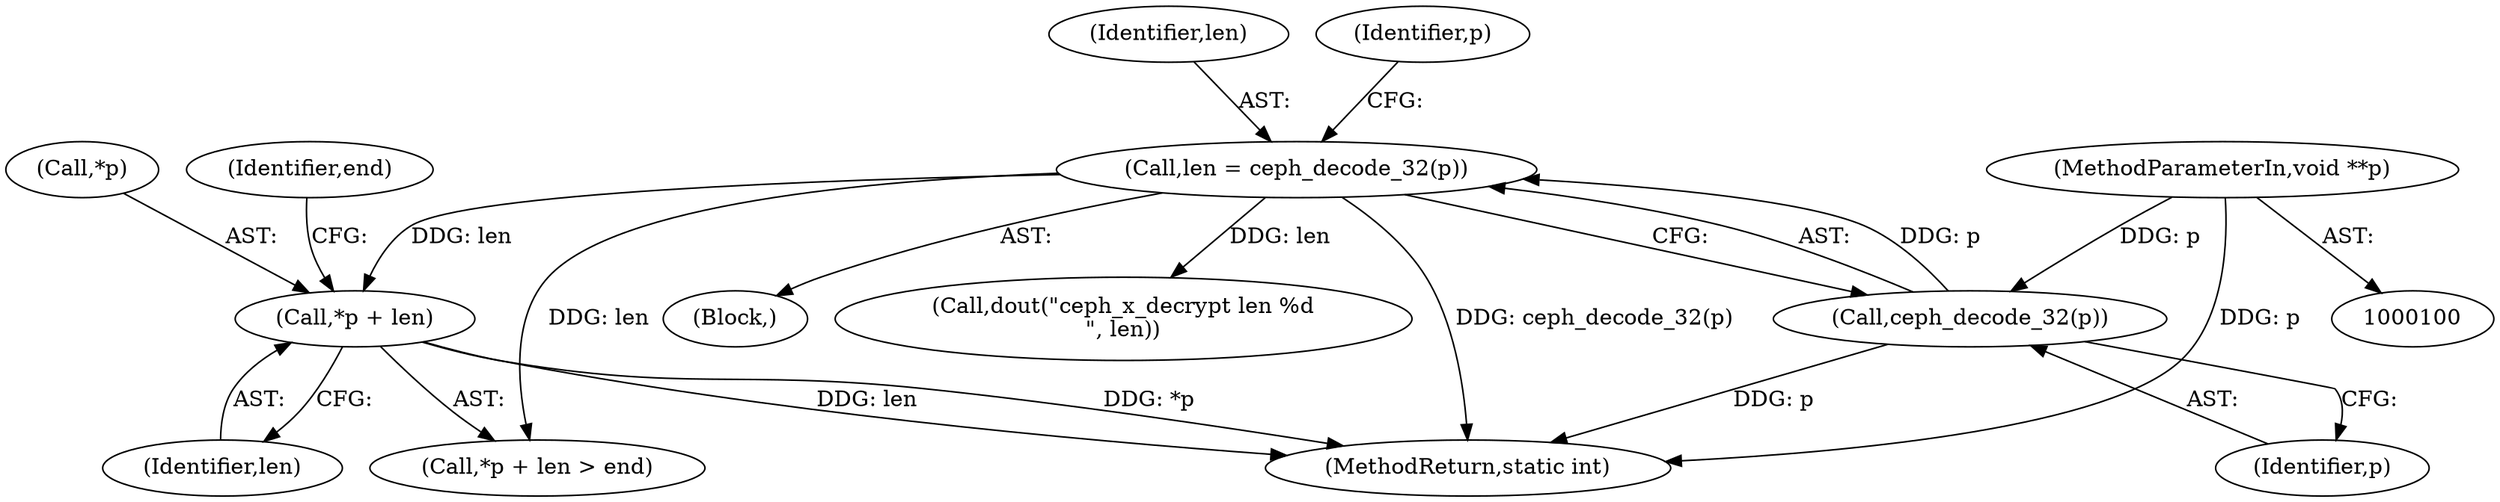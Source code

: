 digraph "0_linux_c27a3e4d667fdcad3db7b104f75659478e0c68d8@pointer" {
"1000121" [label="(Call,*p + len)"];
"1000115" [label="(Call,len = ceph_decode_32(p))"];
"1000117" [label="(Call,ceph_decode_32(p))"];
"1000102" [label="(MethodParameterIn,void **p)"];
"1000102" [label="(MethodParameterIn,void **p)"];
"1000195" [label="(MethodReturn,static int)"];
"1000116" [label="(Identifier,len)"];
"1000125" [label="(Identifier,end)"];
"1000124" [label="(Identifier,len)"];
"1000115" [label="(Call,len = ceph_decode_32(p))"];
"1000117" [label="(Call,ceph_decode_32(p))"];
"1000122" [label="(Call,*p)"];
"1000121" [label="(Call,*p + len)"];
"1000120" [label="(Call,*p + len > end)"];
"1000106" [label="(Block,)"];
"1000129" [label="(Call,dout(\"ceph_x_decrypt len %d\n\", len))"];
"1000118" [label="(Identifier,p)"];
"1000123" [label="(Identifier,p)"];
"1000121" -> "1000120"  [label="AST: "];
"1000121" -> "1000124"  [label="CFG: "];
"1000122" -> "1000121"  [label="AST: "];
"1000124" -> "1000121"  [label="AST: "];
"1000125" -> "1000121"  [label="CFG: "];
"1000121" -> "1000195"  [label="DDG: len"];
"1000121" -> "1000195"  [label="DDG: *p"];
"1000115" -> "1000121"  [label="DDG: len"];
"1000115" -> "1000106"  [label="AST: "];
"1000115" -> "1000117"  [label="CFG: "];
"1000116" -> "1000115"  [label="AST: "];
"1000117" -> "1000115"  [label="AST: "];
"1000123" -> "1000115"  [label="CFG: "];
"1000115" -> "1000195"  [label="DDG: ceph_decode_32(p)"];
"1000117" -> "1000115"  [label="DDG: p"];
"1000115" -> "1000120"  [label="DDG: len"];
"1000115" -> "1000129"  [label="DDG: len"];
"1000117" -> "1000118"  [label="CFG: "];
"1000118" -> "1000117"  [label="AST: "];
"1000117" -> "1000195"  [label="DDG: p"];
"1000102" -> "1000117"  [label="DDG: p"];
"1000102" -> "1000100"  [label="AST: "];
"1000102" -> "1000195"  [label="DDG: p"];
}
